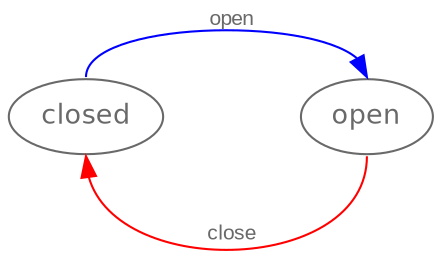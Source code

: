 digraph "door" {
  rankdir=LR;
  graph  [ fontcolor="dimgray", fontname="Helvetica", splines="spline" ];
  node  [ color="dimgray", fontcolor="dimgray", fontname="Helvetica", fontsize="13" ];
  edge  [ fontcolor="dimgray", fontname="Arial", fontsize="10" ];
  "closed";
  "open";
  "closed" -> "open" [ color="blue" ; headport="n" ; label=" open " ; tailport="n" ];
  "open" -> "closed" [ color="red" ; headport="s" ; label=" close " ; tailport="s" ];
}